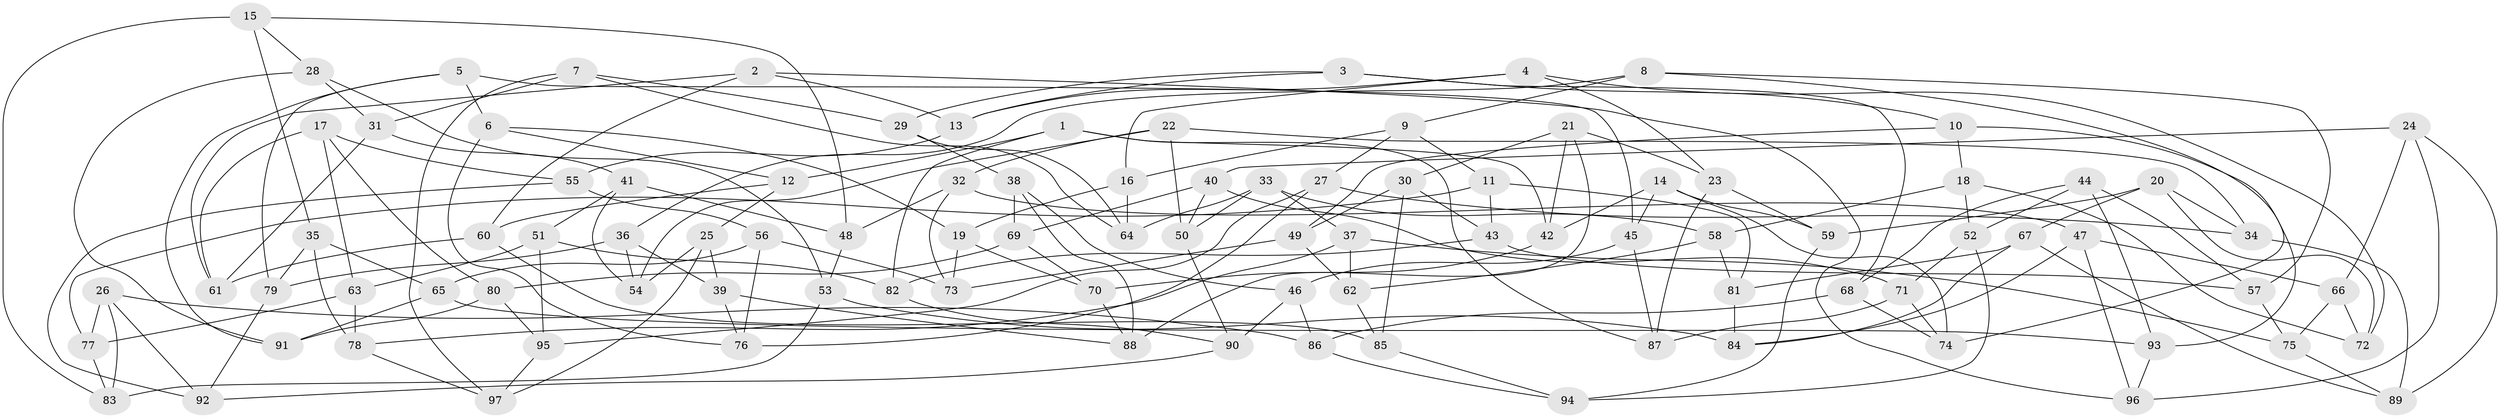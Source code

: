 // Generated by graph-tools (version 1.1) at 2025/11/02/27/25 16:11:45]
// undirected, 97 vertices, 194 edges
graph export_dot {
graph [start="1"]
  node [color=gray90,style=filled];
  1;
  2;
  3;
  4;
  5;
  6;
  7;
  8;
  9;
  10;
  11;
  12;
  13;
  14;
  15;
  16;
  17;
  18;
  19;
  20;
  21;
  22;
  23;
  24;
  25;
  26;
  27;
  28;
  29;
  30;
  31;
  32;
  33;
  34;
  35;
  36;
  37;
  38;
  39;
  40;
  41;
  42;
  43;
  44;
  45;
  46;
  47;
  48;
  49;
  50;
  51;
  52;
  53;
  54;
  55;
  56;
  57;
  58;
  59;
  60;
  61;
  62;
  63;
  64;
  65;
  66;
  67;
  68;
  69;
  70;
  71;
  72;
  73;
  74;
  75;
  76;
  77;
  78;
  79;
  80;
  81;
  82;
  83;
  84;
  85;
  86;
  87;
  88;
  89;
  90;
  91;
  92;
  93;
  94;
  95;
  96;
  97;
  1 -- 87;
  1 -- 12;
  1 -- 42;
  1 -- 82;
  2 -- 60;
  2 -- 61;
  2 -- 96;
  2 -- 13;
  3 -- 29;
  3 -- 68;
  3 -- 13;
  3 -- 10;
  4 -- 16;
  4 -- 23;
  4 -- 13;
  4 -- 72;
  5 -- 45;
  5 -- 79;
  5 -- 6;
  5 -- 91;
  6 -- 19;
  6 -- 12;
  6 -- 76;
  7 -- 97;
  7 -- 29;
  7 -- 31;
  7 -- 64;
  8 -- 9;
  8 -- 57;
  8 -- 74;
  8 -- 36;
  9 -- 16;
  9 -- 27;
  9 -- 11;
  10 -- 18;
  10 -- 93;
  10 -- 49;
  11 -- 43;
  11 -- 77;
  11 -- 81;
  12 -- 25;
  12 -- 60;
  13 -- 55;
  14 -- 74;
  14 -- 42;
  14 -- 59;
  14 -- 45;
  15 -- 28;
  15 -- 83;
  15 -- 48;
  15 -- 35;
  16 -- 19;
  16 -- 64;
  17 -- 61;
  17 -- 55;
  17 -- 63;
  17 -- 80;
  18 -- 72;
  18 -- 58;
  18 -- 52;
  19 -- 70;
  19 -- 73;
  20 -- 67;
  20 -- 34;
  20 -- 72;
  20 -- 59;
  21 -- 42;
  21 -- 30;
  21 -- 88;
  21 -- 23;
  22 -- 32;
  22 -- 50;
  22 -- 54;
  22 -- 34;
  23 -- 59;
  23 -- 87;
  24 -- 89;
  24 -- 96;
  24 -- 66;
  24 -- 40;
  25 -- 54;
  25 -- 39;
  25 -- 97;
  26 -- 83;
  26 -- 92;
  26 -- 86;
  26 -- 77;
  27 -- 76;
  27 -- 95;
  27 -- 34;
  28 -- 31;
  28 -- 91;
  28 -- 53;
  29 -- 38;
  29 -- 64;
  30 -- 49;
  30 -- 85;
  30 -- 43;
  31 -- 41;
  31 -- 61;
  32 -- 73;
  32 -- 48;
  32 -- 47;
  33 -- 50;
  33 -- 37;
  33 -- 64;
  33 -- 58;
  34 -- 89;
  35 -- 79;
  35 -- 78;
  35 -- 65;
  36 -- 79;
  36 -- 39;
  36 -- 54;
  37 -- 62;
  37 -- 75;
  37 -- 78;
  38 -- 88;
  38 -- 69;
  38 -- 46;
  39 -- 88;
  39 -- 76;
  40 -- 71;
  40 -- 69;
  40 -- 50;
  41 -- 51;
  41 -- 54;
  41 -- 48;
  42 -- 70;
  43 -- 57;
  43 -- 82;
  44 -- 68;
  44 -- 93;
  44 -- 52;
  44 -- 57;
  45 -- 46;
  45 -- 87;
  46 -- 86;
  46 -- 90;
  47 -- 84;
  47 -- 66;
  47 -- 96;
  48 -- 53;
  49 -- 73;
  49 -- 62;
  50 -- 90;
  51 -- 63;
  51 -- 95;
  51 -- 82;
  52 -- 71;
  52 -- 94;
  53 -- 84;
  53 -- 83;
  55 -- 92;
  55 -- 56;
  56 -- 65;
  56 -- 73;
  56 -- 76;
  57 -- 75;
  58 -- 62;
  58 -- 81;
  59 -- 94;
  60 -- 85;
  60 -- 61;
  62 -- 85;
  63 -- 78;
  63 -- 77;
  65 -- 93;
  65 -- 91;
  66 -- 72;
  66 -- 75;
  67 -- 81;
  67 -- 84;
  67 -- 89;
  68 -- 74;
  68 -- 86;
  69 -- 70;
  69 -- 80;
  70 -- 88;
  71 -- 74;
  71 -- 87;
  75 -- 89;
  77 -- 83;
  78 -- 97;
  79 -- 92;
  80 -- 91;
  80 -- 95;
  81 -- 84;
  82 -- 90;
  85 -- 94;
  86 -- 94;
  90 -- 92;
  93 -- 96;
  95 -- 97;
}
